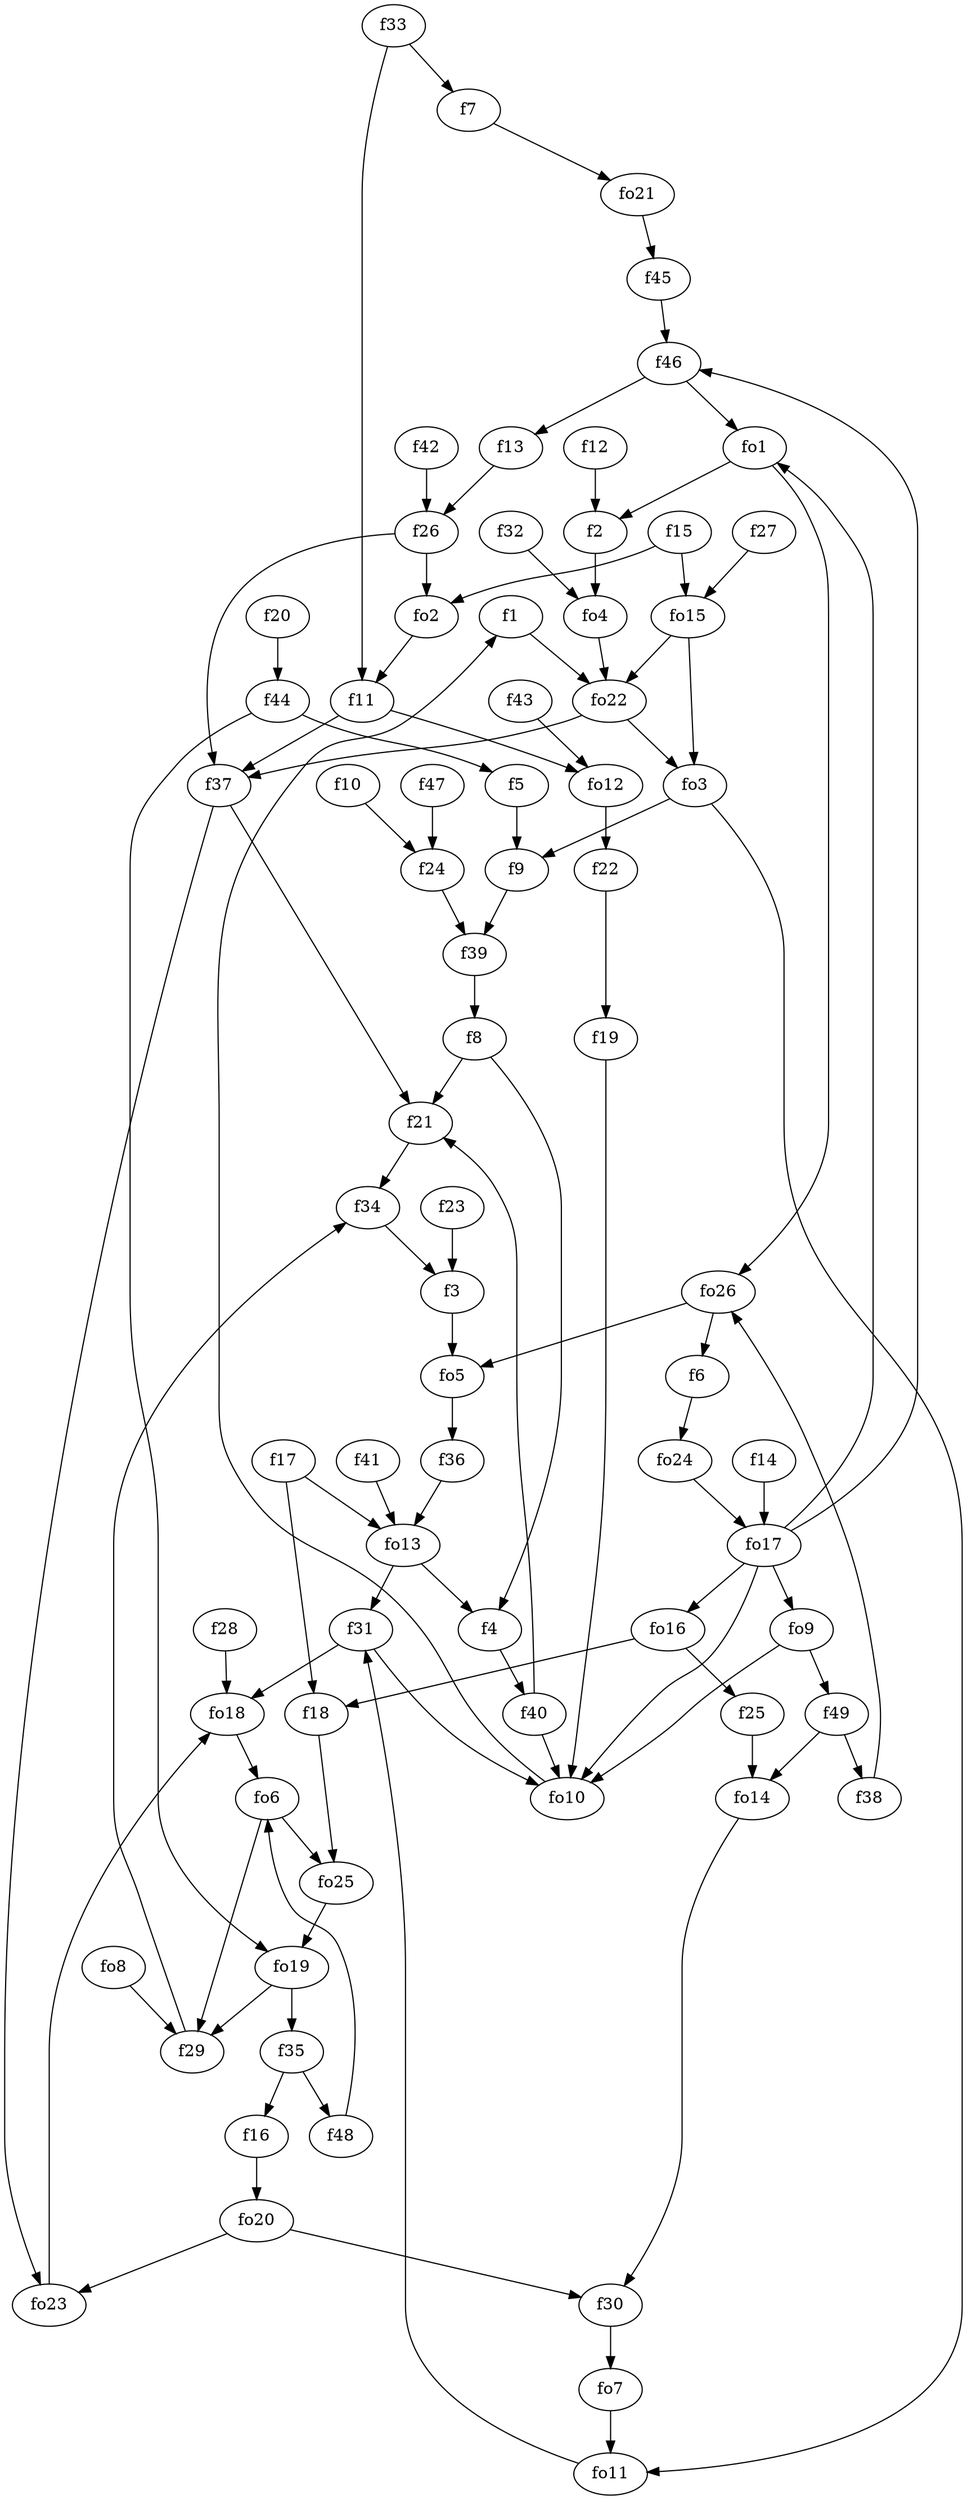 strict digraph  {
f1;
f2;
f3;
f4;
f5;
f6;
f7;
f8;
f9;
f10;
f11;
f12;
f13;
f14;
f15;
f16;
f17;
f18;
f19;
f20;
f21;
f22;
f23;
f24;
f25;
f26;
f27;
f28;
f29;
f30;
f31;
f32;
f33;
f34;
f35;
f36;
f37;
f38;
f39;
f40;
f41;
f42;
f43;
f44;
f45;
f46;
f47;
f48;
f49;
fo1;
fo2;
fo3;
fo4;
fo5;
fo6;
fo7;
fo8;
fo9;
fo10;
fo11;
fo12;
fo13;
fo14;
fo15;
fo16;
fo17;
fo18;
fo19;
fo20;
fo21;
fo22;
fo23;
fo24;
fo25;
fo26;
f1 -> fo22  [weight=2];
f2 -> fo4  [weight=2];
f3 -> fo5  [weight=2];
f4 -> f40  [weight=2];
f5 -> f9  [weight=2];
f6 -> fo24  [weight=2];
f7 -> fo21  [weight=2];
f8 -> f21  [weight=2];
f8 -> f4  [weight=2];
f9 -> f39  [weight=2];
f10 -> f24  [weight=2];
f11 -> fo12  [weight=2];
f11 -> f37  [weight=2];
f12 -> f2  [weight=2];
f13 -> f26  [weight=2];
f14 -> fo17  [weight=2];
f15 -> fo2  [weight=2];
f15 -> fo15  [weight=2];
f16 -> fo20  [weight=2];
f17 -> fo13  [weight=2];
f17 -> f18  [weight=2];
f18 -> fo25  [weight=2];
f19 -> fo10  [weight=2];
f20 -> f44  [weight=2];
f21 -> f34  [weight=2];
f22 -> f19  [weight=2];
f23 -> f3  [weight=2];
f24 -> f39  [weight=2];
f25 -> fo14  [weight=2];
f26 -> fo2  [weight=2];
f26 -> f37  [weight=2];
f27 -> fo15  [weight=2];
f28 -> fo18  [weight=2];
f29 -> f34  [weight=2];
f30 -> fo7  [weight=2];
f31 -> fo18  [weight=2];
f31 -> fo10  [weight=2];
f32 -> fo4  [weight=2];
f33 -> f7  [weight=2];
f33 -> f11  [weight=2];
f34 -> f3  [weight=2];
f35 -> f48  [weight=2];
f35 -> f16  [weight=2];
f36 -> fo13  [weight=2];
f37 -> fo23  [weight=2];
f37 -> f21  [weight=2];
f38 -> fo26  [weight=2];
f39 -> f8  [weight=2];
f40 -> f21  [weight=2];
f40 -> fo10  [weight=2];
f41 -> fo13  [weight=2];
f42 -> f26  [weight=2];
f43 -> fo12  [weight=2];
f44 -> fo19  [weight=2];
f44 -> f5  [weight=2];
f45 -> f46  [weight=2];
f46 -> f13  [weight=2];
f46 -> fo1  [weight=2];
f47 -> f24  [weight=2];
f48 -> fo6  [weight=2];
f49 -> fo14  [weight=2];
f49 -> f38  [weight=2];
fo1 -> f2  [weight=2];
fo1 -> fo26  [weight=2];
fo2 -> f11  [weight=2];
fo3 -> f9  [weight=2];
fo3 -> fo11  [weight=2];
fo4 -> fo22  [weight=2];
fo5 -> f36  [weight=2];
fo6 -> f29  [weight=2];
fo6 -> fo25  [weight=2];
fo7 -> fo11  [weight=2];
fo8 -> f29  [weight=2];
fo9 -> f49  [weight=2];
fo9 -> fo10  [weight=2];
fo10 -> f1  [weight=2];
fo11 -> f31  [weight=2];
fo12 -> f22  [weight=2];
fo13 -> f31  [weight=2];
fo13 -> f4  [weight=2];
fo14 -> f30  [weight=2];
fo15 -> fo22  [weight=2];
fo15 -> fo3  [weight=2];
fo16 -> f25  [weight=2];
fo16 -> f18  [weight=2];
fo17 -> fo1  [weight=2];
fo17 -> fo10  [weight=2];
fo17 -> f46  [weight=2];
fo17 -> fo16  [weight=2];
fo17 -> fo9  [weight=2];
fo18 -> fo6  [weight=2];
fo19 -> f29  [weight=2];
fo19 -> f35  [weight=2];
fo20 -> fo23  [weight=2];
fo20 -> f30  [weight=2];
fo21 -> f45  [weight=2];
fo22 -> fo3  [weight=2];
fo22 -> f37  [weight=2];
fo23 -> fo18  [weight=2];
fo24 -> fo17  [weight=2];
fo25 -> fo19  [weight=2];
fo26 -> f6  [weight=2];
fo26 -> fo5  [weight=2];
}
